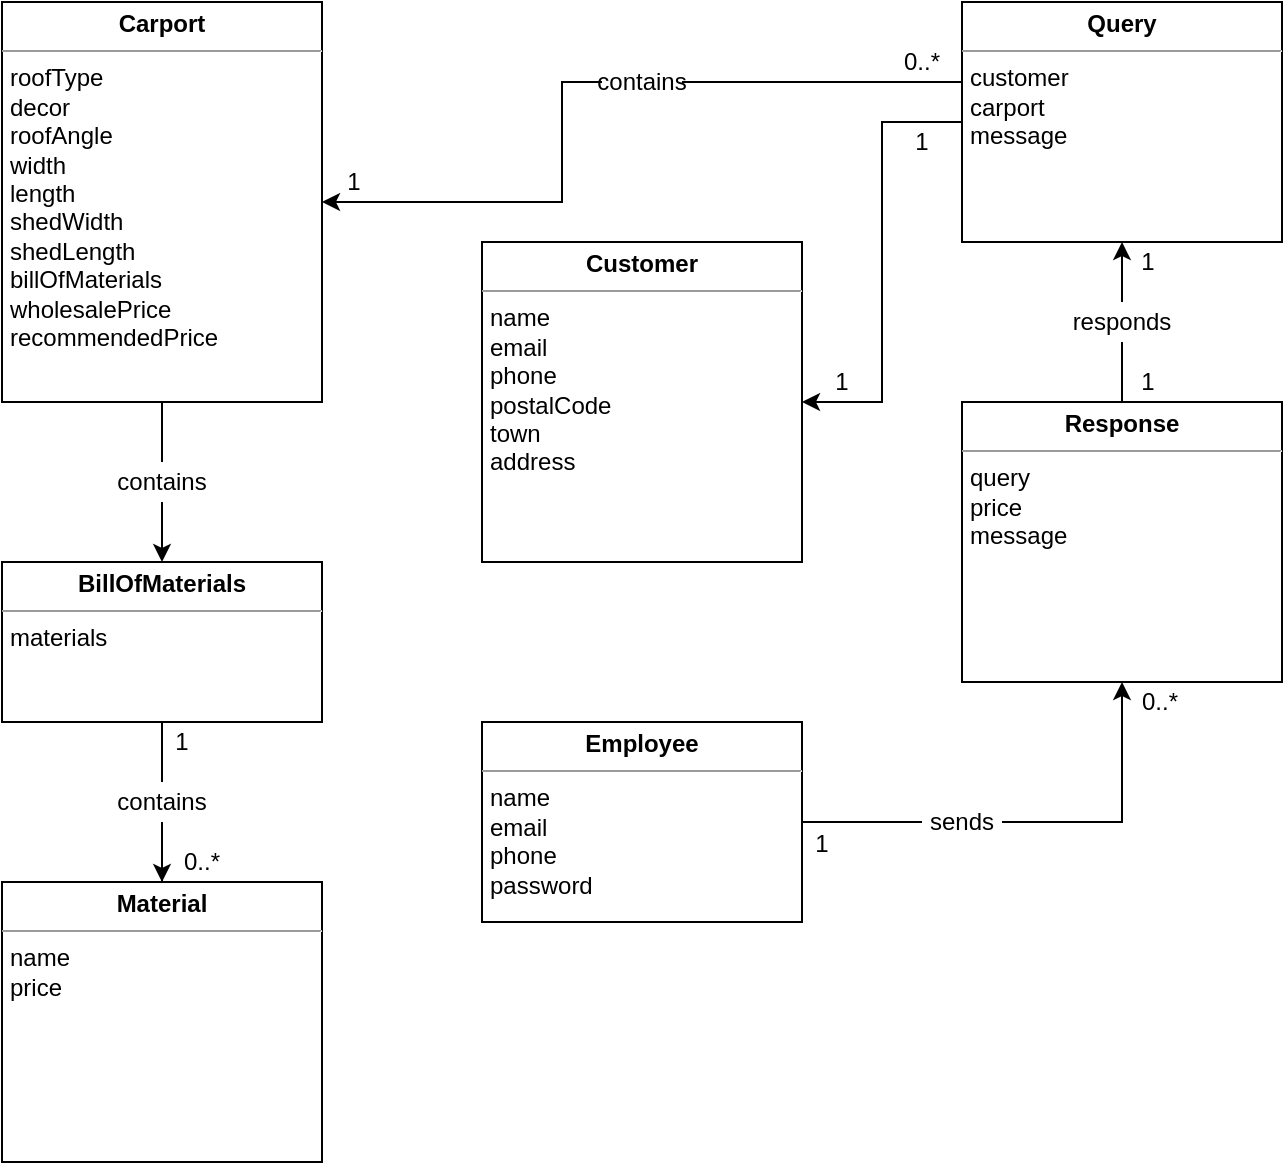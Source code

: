 <mxfile version="14.6.10" type="github">
  <diagram id="wZZTaFHOi4w8uRhWg7vS" name="Page-1">
    <mxGraphModel dx="1422" dy="772" grid="1" gridSize="10" guides="1" tooltips="1" connect="1" arrows="1" fold="1" page="1" pageScale="1" pageWidth="827" pageHeight="1169" math="0" shadow="0">
      <root>
        <mxCell id="0" />
        <mxCell id="1" parent="0" />
        <mxCell id="kcSLnCurPmizvUmvL2Kj-3" style="edgeStyle=orthogonalEdgeStyle;rounded=0;orthogonalLoop=1;jettySize=auto;html=1;startArrow=none;" parent="1" source="kcSLnCurPmizvUmvL2Kj-19" target="kcSLnCurPmizvUmvL2Kj-6" edge="1">
          <mxGeometry relative="1" as="geometry" />
        </mxCell>
        <mxCell id="kcSLnCurPmizvUmvL2Kj-4" value="&lt;p style=&quot;margin: 0px ; margin-top: 4px ; text-align: center&quot;&gt;&lt;b&gt;Carport&lt;/b&gt;&lt;/p&gt;&lt;hr size=&quot;1&quot;&gt;&lt;p style=&quot;margin: 0px ; margin-left: 4px&quot;&gt;roofType&lt;/p&gt;&lt;p style=&quot;margin: 0px ; margin-left: 4px&quot;&gt;decor&lt;/p&gt;&lt;p style=&quot;margin: 0px ; margin-left: 4px&quot;&gt;roofAngle&lt;/p&gt;&lt;p style=&quot;margin: 0px ; margin-left: 4px&quot;&gt;width&lt;/p&gt;&lt;p style=&quot;margin: 0px ; margin-left: 4px&quot;&gt;length&lt;/p&gt;&lt;p style=&quot;margin: 0px ; margin-left: 4px&quot;&gt;shedWidth&lt;/p&gt;&lt;p style=&quot;margin: 0px ; margin-left: 4px&quot;&gt;shedLength&lt;/p&gt;&lt;p style=&quot;margin: 0px ; margin-left: 4px&quot;&gt;billOfMaterials&lt;/p&gt;&lt;p style=&quot;margin: 0px ; margin-left: 4px&quot;&gt;&lt;span&gt;wholesalePrice&lt;/span&gt;&lt;/p&gt;&lt;p style=&quot;margin: 0px ; margin-left: 4px&quot;&gt;recommendedPrice&lt;/p&gt;&lt;p style=&quot;margin: 0px ; margin-left: 4px&quot;&gt;&lt;br&gt;&lt;/p&gt;&lt;p style=&quot;margin: 0px ; margin-left: 4px&quot;&gt;&lt;/p&gt;" style="verticalAlign=top;align=left;overflow=fill;fontSize=12;fontFamily=Helvetica;html=1;" parent="1" vertex="1">
          <mxGeometry x="40" y="40" width="160" height="200" as="geometry" />
        </mxCell>
        <mxCell id="kcSLnCurPmizvUmvL2Kj-5" style="edgeStyle=orthogonalEdgeStyle;rounded=0;orthogonalLoop=1;jettySize=auto;html=1;startArrow=none;" parent="1" source="kcSLnCurPmizvUmvL2Kj-17" target="kcSLnCurPmizvUmvL2Kj-7" edge="1">
          <mxGeometry relative="1" as="geometry" />
        </mxCell>
        <mxCell id="kcSLnCurPmizvUmvL2Kj-6" value="&lt;p style=&quot;margin: 0px ; margin-top: 4px ; text-align: center&quot;&gt;&lt;b&gt;BillOfMaterials&lt;/b&gt;&lt;br&gt;&lt;/p&gt;&lt;hr size=&quot;1&quot;&gt;&lt;p style=&quot;margin: 0px ; margin-left: 4px&quot;&gt;materials&lt;/p&gt;&lt;p style=&quot;margin: 0px ; margin-left: 4px&quot;&gt;&lt;/p&gt;" style="verticalAlign=top;align=left;overflow=fill;fontSize=12;fontFamily=Helvetica;html=1;" parent="1" vertex="1">
          <mxGeometry x="40" y="320" width="160" height="80" as="geometry" />
        </mxCell>
        <mxCell id="kcSLnCurPmizvUmvL2Kj-7" value="&lt;p style=&quot;margin: 0px ; margin-top: 4px ; text-align: center&quot;&gt;&lt;b&gt;Material&lt;/b&gt;&lt;br&gt;&lt;/p&gt;&lt;hr size=&quot;1&quot;&gt;&lt;p style=&quot;margin: 0px ; margin-left: 4px&quot;&gt;name&lt;/p&gt;&lt;p style=&quot;margin: 0px ; margin-left: 4px&quot;&gt;price&lt;/p&gt;&lt;p style=&quot;margin: 0px ; margin-left: 4px&quot;&gt;&lt;/p&gt;" style="verticalAlign=top;align=left;overflow=fill;fontSize=12;fontFamily=Helvetica;html=1;" parent="1" vertex="1">
          <mxGeometry x="40" y="480" width="160" height="140" as="geometry" />
        </mxCell>
        <mxCell id="kcSLnCurPmizvUmvL2Kj-8" style="edgeStyle=orthogonalEdgeStyle;rounded=0;orthogonalLoop=1;jettySize=auto;html=1;endArrow=classic;endFill=1;startArrow=none;" parent="1" source="kcSLnCurPmizvUmvL2Kj-26" target="kcSLnCurPmizvUmvL2Kj-4" edge="1">
          <mxGeometry relative="1" as="geometry">
            <Array as="points">
              <mxPoint x="320" y="80" />
              <mxPoint x="320" y="140" />
            </Array>
          </mxGeometry>
        </mxCell>
        <mxCell id="kcSLnCurPmizvUmvL2Kj-9" style="edgeStyle=orthogonalEdgeStyle;rounded=0;orthogonalLoop=1;jettySize=auto;html=1;endArrow=classic;endFill=1;" parent="1" source="kcSLnCurPmizvUmvL2Kj-10" target="kcSLnCurPmizvUmvL2Kj-13" edge="1">
          <mxGeometry relative="1" as="geometry" />
        </mxCell>
        <mxCell id="kcSLnCurPmizvUmvL2Kj-10" value="&lt;p style=&quot;margin: 0px ; margin-top: 4px ; text-align: center&quot;&gt;&lt;b&gt;Query&lt;/b&gt;&lt;br&gt;&lt;/p&gt;&lt;hr size=&quot;1&quot;&gt;&lt;p style=&quot;margin: 0px ; margin-left: 4px&quot;&gt;customer&lt;br&gt;&lt;/p&gt;&lt;p style=&quot;margin: 0px ; margin-left: 4px&quot;&gt;carport&lt;/p&gt;&lt;p style=&quot;margin: 0px ; margin-left: 4px&quot;&gt;message&lt;/p&gt;&lt;p style=&quot;margin: 0px ; margin-left: 4px&quot;&gt;&lt;br&gt;&lt;/p&gt;&lt;p style=&quot;margin: 0px ; margin-left: 4px&quot;&gt;&lt;/p&gt;" style="verticalAlign=top;align=left;overflow=fill;fontSize=12;fontFamily=Helvetica;html=1;" parent="1" vertex="1">
          <mxGeometry x="520" y="40" width="160" height="120" as="geometry" />
        </mxCell>
        <mxCell id="kcSLnCurPmizvUmvL2Kj-11" style="edgeStyle=orthogonalEdgeStyle;rounded=0;orthogonalLoop=1;jettySize=auto;html=1;endArrow=classic;endFill=1;startArrow=none;" parent="1" source="kcSLnCurPmizvUmvL2Kj-22" target="kcSLnCurPmizvUmvL2Kj-10" edge="1">
          <mxGeometry relative="1" as="geometry" />
        </mxCell>
        <mxCell id="kcSLnCurPmizvUmvL2Kj-12" value="&lt;p style=&quot;margin: 0px ; margin-top: 4px ; text-align: center&quot;&gt;&lt;b&gt;Response&lt;/b&gt;&lt;br&gt;&lt;/p&gt;&lt;hr size=&quot;1&quot;&gt;&lt;p style=&quot;margin: 0px ; margin-left: 4px&quot;&gt;query&lt;/p&gt;&lt;p style=&quot;margin: 0px ; margin-left: 4px&quot;&gt;price&lt;/p&gt;&lt;p style=&quot;margin: 0px ; margin-left: 4px&quot;&gt;message&lt;/p&gt;&lt;p style=&quot;margin: 0px ; margin-left: 4px&quot;&gt;&lt;/p&gt;" style="verticalAlign=top;align=left;overflow=fill;fontSize=12;fontFamily=Helvetica;html=1;" parent="1" vertex="1">
          <mxGeometry x="520" y="240" width="160" height="140" as="geometry" />
        </mxCell>
        <mxCell id="kcSLnCurPmizvUmvL2Kj-13" value="&lt;p style=&quot;margin: 0px ; margin-top: 4px ; text-align: center&quot;&gt;&lt;b&gt;Customer&lt;/b&gt;&lt;/p&gt;&lt;hr size=&quot;1&quot;&gt;&lt;p style=&quot;margin: 0px 0px 0px 4px&quot;&gt;name&lt;/p&gt;&lt;p style=&quot;margin: 0px 0px 0px 4px&quot;&gt;email&lt;/p&gt;&lt;p style=&quot;margin: 0px 0px 0px 4px&quot;&gt;phone&lt;/p&gt;&lt;p style=&quot;margin: 0px ; margin-left: 4px&quot;&gt;postalCode&lt;/p&gt;&lt;p style=&quot;margin: 0px ; margin-left: 4px&quot;&gt;town&lt;/p&gt;&lt;p style=&quot;margin: 0px ; margin-left: 4px&quot;&gt;address&lt;/p&gt;&lt;p style=&quot;margin: 0px ; margin-left: 4px&quot;&gt;&lt;br&gt;&lt;/p&gt;&lt;p style=&quot;margin: 0px ; margin-left: 4px&quot;&gt;&lt;br&gt;&lt;/p&gt;&lt;p style=&quot;margin: 0px ; margin-left: 4px&quot;&gt;&lt;/p&gt;" style="verticalAlign=top;align=left;overflow=fill;fontSize=12;fontFamily=Helvetica;html=1;" parent="1" vertex="1">
          <mxGeometry x="280" y="160" width="160" height="160" as="geometry" />
        </mxCell>
        <mxCell id="kcSLnCurPmizvUmvL2Kj-14" style="edgeStyle=orthogonalEdgeStyle;rounded=0;orthogonalLoop=1;jettySize=auto;html=1;endArrow=classic;endFill=1;startArrow=none;" parent="1" source="kcSLnCurPmizvUmvL2Kj-24" target="kcSLnCurPmizvUmvL2Kj-12" edge="1">
          <mxGeometry relative="1" as="geometry">
            <Array as="points">
              <mxPoint x="600" y="450" />
            </Array>
          </mxGeometry>
        </mxCell>
        <mxCell id="kcSLnCurPmizvUmvL2Kj-15" value="&lt;p style=&quot;margin: 0px ; margin-top: 4px ; text-align: center&quot;&gt;&lt;b&gt;Employee&lt;/b&gt;&lt;/p&gt;&lt;hr size=&quot;1&quot;&gt;&lt;p style=&quot;margin: 0px 0px 0px 4px&quot;&gt;name&lt;/p&gt;&lt;p style=&quot;margin: 0px 0px 0px 4px&quot;&gt;email&lt;/p&gt;&lt;p style=&quot;margin: 0px 0px 0px 4px&quot;&gt;phone&lt;/p&gt;&lt;p style=&quot;margin: 0px ; margin-left: 4px&quot;&gt;password&lt;/p&gt;&lt;p style=&quot;margin: 0px ; margin-left: 4px&quot;&gt;&lt;/p&gt;" style="verticalAlign=top;align=left;overflow=fill;fontSize=12;fontFamily=Helvetica;html=1;" parent="1" vertex="1">
          <mxGeometry x="280" y="400" width="160" height="100" as="geometry" />
        </mxCell>
        <mxCell id="kcSLnCurPmizvUmvL2Kj-16" value="" style="edgeStyle=orthogonalEdgeStyle;rounded=0;orthogonalLoop=1;jettySize=auto;html=1;endArrow=none;endFill=0;" parent="1" source="kcSLnCurPmizvUmvL2Kj-17" target="kcSLnCurPmizvUmvL2Kj-7" edge="1">
          <mxGeometry relative="1" as="geometry" />
        </mxCell>
        <mxCell id="kcSLnCurPmizvUmvL2Kj-17" value="contains" style="text;html=1;strokeColor=none;fillColor=none;align=center;verticalAlign=middle;whiteSpace=wrap;rounded=0;" parent="1" vertex="1">
          <mxGeometry x="100" y="430" width="40" height="20" as="geometry" />
        </mxCell>
        <mxCell id="kcSLnCurPmizvUmvL2Kj-18" value="" style="edgeStyle=orthogonalEdgeStyle;rounded=0;orthogonalLoop=1;jettySize=auto;html=1;endArrow=none;" parent="1" source="kcSLnCurPmizvUmvL2Kj-6" target="kcSLnCurPmizvUmvL2Kj-17" edge="1">
          <mxGeometry relative="1" as="geometry">
            <mxPoint x="140.059" y="460" as="sourcePoint" />
            <mxPoint x="160.059" y="520" as="targetPoint" />
          </mxGeometry>
        </mxCell>
        <mxCell id="kcSLnCurPmizvUmvL2Kj-19" value="contains" style="text;html=1;strokeColor=none;fillColor=none;align=center;verticalAlign=middle;whiteSpace=wrap;rounded=0;" parent="1" vertex="1">
          <mxGeometry x="100" y="270" width="40" height="20" as="geometry" />
        </mxCell>
        <mxCell id="kcSLnCurPmizvUmvL2Kj-20" value="" style="edgeStyle=orthogonalEdgeStyle;rounded=0;orthogonalLoop=1;jettySize=auto;html=1;endArrow=none;" parent="1" source="kcSLnCurPmizvUmvL2Kj-4" target="kcSLnCurPmizvUmvL2Kj-19" edge="1">
          <mxGeometry relative="1" as="geometry">
            <mxPoint x="120" y="210" as="sourcePoint" />
            <mxPoint x="140" y="320" as="targetPoint" />
          </mxGeometry>
        </mxCell>
        <mxCell id="kcSLnCurPmizvUmvL2Kj-21" value="0..*" style="text;html=1;strokeColor=none;fillColor=none;align=center;verticalAlign=middle;whiteSpace=wrap;rounded=0;" parent="1" vertex="1">
          <mxGeometry x="599" y="380" width="40" height="20" as="geometry" />
        </mxCell>
        <mxCell id="kcSLnCurPmizvUmvL2Kj-22" value="responds" style="text;html=1;strokeColor=none;fillColor=none;align=center;verticalAlign=middle;whiteSpace=wrap;rounded=0;" parent="1" vertex="1">
          <mxGeometry x="580" y="190" width="40" height="20" as="geometry" />
        </mxCell>
        <mxCell id="kcSLnCurPmizvUmvL2Kj-23" value="" style="edgeStyle=orthogonalEdgeStyle;rounded=0;orthogonalLoop=1;jettySize=auto;html=1;endArrow=none;endFill=1;" parent="1" source="kcSLnCurPmizvUmvL2Kj-12" target="kcSLnCurPmizvUmvL2Kj-22" edge="1">
          <mxGeometry relative="1" as="geometry">
            <mxPoint x="600" y="240" as="sourcePoint" />
            <mxPoint x="600" y="160" as="targetPoint" />
          </mxGeometry>
        </mxCell>
        <mxCell id="kcSLnCurPmizvUmvL2Kj-24" value="sends" style="text;html=1;strokeColor=none;fillColor=none;align=center;verticalAlign=middle;whiteSpace=wrap;rounded=0;" parent="1" vertex="1">
          <mxGeometry x="500" y="440" width="40" height="20" as="geometry" />
        </mxCell>
        <mxCell id="kcSLnCurPmizvUmvL2Kj-25" value="" style="edgeStyle=orthogonalEdgeStyle;rounded=0;orthogonalLoop=1;jettySize=auto;html=1;endArrow=none;endFill=1;" parent="1" source="kcSLnCurPmizvUmvL2Kj-15" target="kcSLnCurPmizvUmvL2Kj-24" edge="1">
          <mxGeometry relative="1" as="geometry">
            <mxPoint x="440" y="450" as="sourcePoint" />
            <mxPoint x="600" y="380" as="targetPoint" />
          </mxGeometry>
        </mxCell>
        <mxCell id="kcSLnCurPmizvUmvL2Kj-26" value="contains" style="text;html=1;strokeColor=none;fillColor=none;align=center;verticalAlign=middle;whiteSpace=wrap;rounded=0;" parent="1" vertex="1">
          <mxGeometry x="340" y="70" width="40" height="20" as="geometry" />
        </mxCell>
        <mxCell id="kcSLnCurPmizvUmvL2Kj-27" value="" style="edgeStyle=orthogonalEdgeStyle;rounded=0;orthogonalLoop=1;jettySize=auto;html=1;endArrow=none;endFill=1;" parent="1" source="kcSLnCurPmizvUmvL2Kj-10" target="kcSLnCurPmizvUmvL2Kj-26" edge="1">
          <mxGeometry relative="1" as="geometry">
            <mxPoint x="520" y="80" as="sourcePoint" />
            <mxPoint x="200" y="80" as="targetPoint" />
            <Array as="points">
              <mxPoint x="440" y="80" />
            </Array>
          </mxGeometry>
        </mxCell>
        <mxCell id="kcSLnCurPmizvUmvL2Kj-28" value="1" style="text;html=1;strokeColor=none;fillColor=none;align=center;verticalAlign=middle;whiteSpace=wrap;rounded=0;" parent="1" vertex="1">
          <mxGeometry x="430" y="451" width="40" height="20" as="geometry" />
        </mxCell>
        <mxCell id="kcSLnCurPmizvUmvL2Kj-29" value="1" style="text;html=1;strokeColor=none;fillColor=none;align=center;verticalAlign=middle;whiteSpace=wrap;rounded=0;" parent="1" vertex="1">
          <mxGeometry x="593" y="160" width="40" height="20" as="geometry" />
        </mxCell>
        <mxCell id="kcSLnCurPmizvUmvL2Kj-30" value="1" style="text;html=1;strokeColor=none;fillColor=none;align=center;verticalAlign=middle;whiteSpace=wrap;rounded=0;" parent="1" vertex="1">
          <mxGeometry x="593" y="220" width="40" height="20" as="geometry" />
        </mxCell>
        <mxCell id="kcSLnCurPmizvUmvL2Kj-31" value="0..*" style="text;html=1;strokeColor=none;fillColor=none;align=center;verticalAlign=middle;whiteSpace=wrap;rounded=0;" parent="1" vertex="1">
          <mxGeometry x="480" y="60" width="40" height="20" as="geometry" />
        </mxCell>
        <mxCell id="kcSLnCurPmizvUmvL2Kj-32" value="1" style="text;html=1;strokeColor=none;fillColor=none;align=center;verticalAlign=middle;whiteSpace=wrap;rounded=0;" parent="1" vertex="1">
          <mxGeometry x="196" y="120" width="40" height="20" as="geometry" />
        </mxCell>
        <mxCell id="K1q8ecibvTf_HZwdPoSe-1" value="1" style="text;html=1;strokeColor=none;fillColor=none;align=center;verticalAlign=middle;whiteSpace=wrap;rounded=0;" vertex="1" parent="1">
          <mxGeometry x="110" y="400" width="40" height="20" as="geometry" />
        </mxCell>
        <mxCell id="K1q8ecibvTf_HZwdPoSe-2" value="0..*" style="text;html=1;strokeColor=none;fillColor=none;align=center;verticalAlign=middle;whiteSpace=wrap;rounded=0;" vertex="1" parent="1">
          <mxGeometry x="120" y="460" width="40" height="20" as="geometry" />
        </mxCell>
        <mxCell id="K1q8ecibvTf_HZwdPoSe-3" value="1" style="text;html=1;strokeColor=none;fillColor=none;align=center;verticalAlign=middle;whiteSpace=wrap;rounded=0;" vertex="1" parent="1">
          <mxGeometry x="480" y="100" width="40" height="20" as="geometry" />
        </mxCell>
        <mxCell id="K1q8ecibvTf_HZwdPoSe-5" value="1" style="text;html=1;strokeColor=none;fillColor=none;align=center;verticalAlign=middle;whiteSpace=wrap;rounded=0;" vertex="1" parent="1">
          <mxGeometry x="440" y="220" width="40" height="20" as="geometry" />
        </mxCell>
      </root>
    </mxGraphModel>
  </diagram>
</mxfile>
